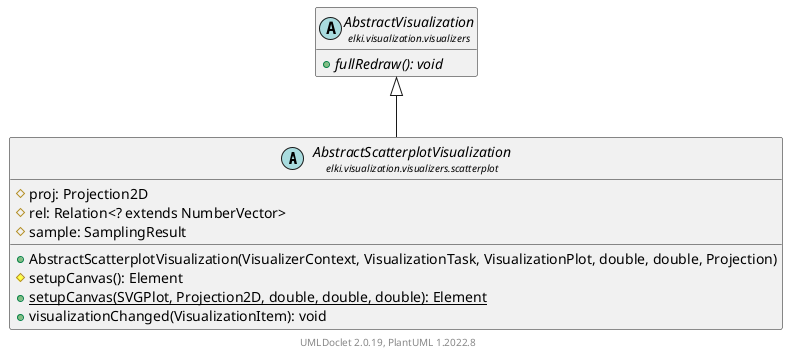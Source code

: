 @startuml
    remove .*\.(Instance|Par|Parameterizer|Factory)$
    set namespaceSeparator none
    hide empty fields
    hide empty methods

    abstract class "<size:14>AbstractScatterplotVisualization\n<size:10>elki.visualization.visualizers.scatterplot" as elki.visualization.visualizers.scatterplot.AbstractScatterplotVisualization [[AbstractScatterplotVisualization.html]] {
        #proj: Projection2D
        #rel: Relation<? extends NumberVector>
        #sample: SamplingResult
        +AbstractScatterplotVisualization(VisualizerContext, VisualizationTask, VisualizationPlot, double, double, Projection)
        #setupCanvas(): Element
        {static} +setupCanvas(SVGPlot, Projection2D, double, double, double): Element
        +visualizationChanged(VisualizationItem): void
    }

    abstract class "<size:14>AbstractVisualization\n<size:10>elki.visualization.visualizers" as elki.visualization.visualizers.AbstractVisualization [[../AbstractVisualization.html]] {
        {abstract} +fullRedraw(): void
    }

    elki.visualization.visualizers.AbstractVisualization <|-- elki.visualization.visualizers.scatterplot.AbstractScatterplotVisualization

    center footer UMLDoclet 2.0.19, PlantUML 1.2022.8
@enduml
